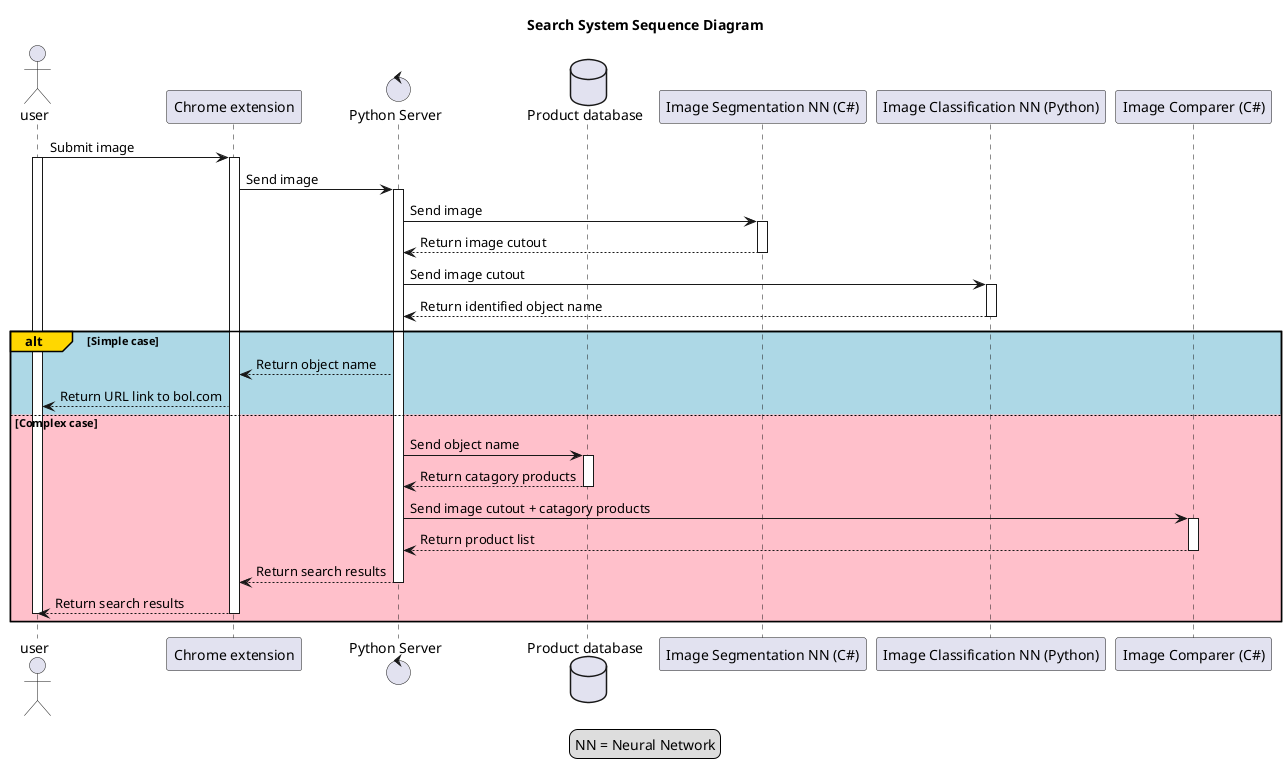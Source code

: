 @startuml

title **Search System Sequence Diagram**

actor user as usr
participant "Chrome extension" as ext
control "Python Server" as psv
database "Product database" as db
participant "Image Segmentation NN (C#)" as sgm
participant "Image Classification NN (Python)" as obj
participant "Image Comparer (C#)" as img

usr -> ext: Submit image
activate usr
activate ext
ext -> psv: Send image
activate psv
psv -> sgm: Send image
activate sgm
sgm --> psv: Return image cutout
deactivate sgm
psv -> obj: Send image cutout
activate obj

obj --> psv: Return identified object name
deactivate obj

alt#Gold #LightBlue Simple case
    psv --> ext: Return object name

    ext --> usr: Return URL link to bol.com

else #Pink Complex case
    psv -> db: Send object name

    activate db
    db --> psv: Return catagory products
    deactivate db

    psv -> img: Send image cutout + catagory products
    activate img
    
    img --> psv: Return product list
    deactivate img

    psv --> ext: Return search results
    deactivate psv

    ext --> usr: Return search results
    deactivate ext
    deactivate usr

    legend
     NN = Neural Network
endlegend
end
@enduml